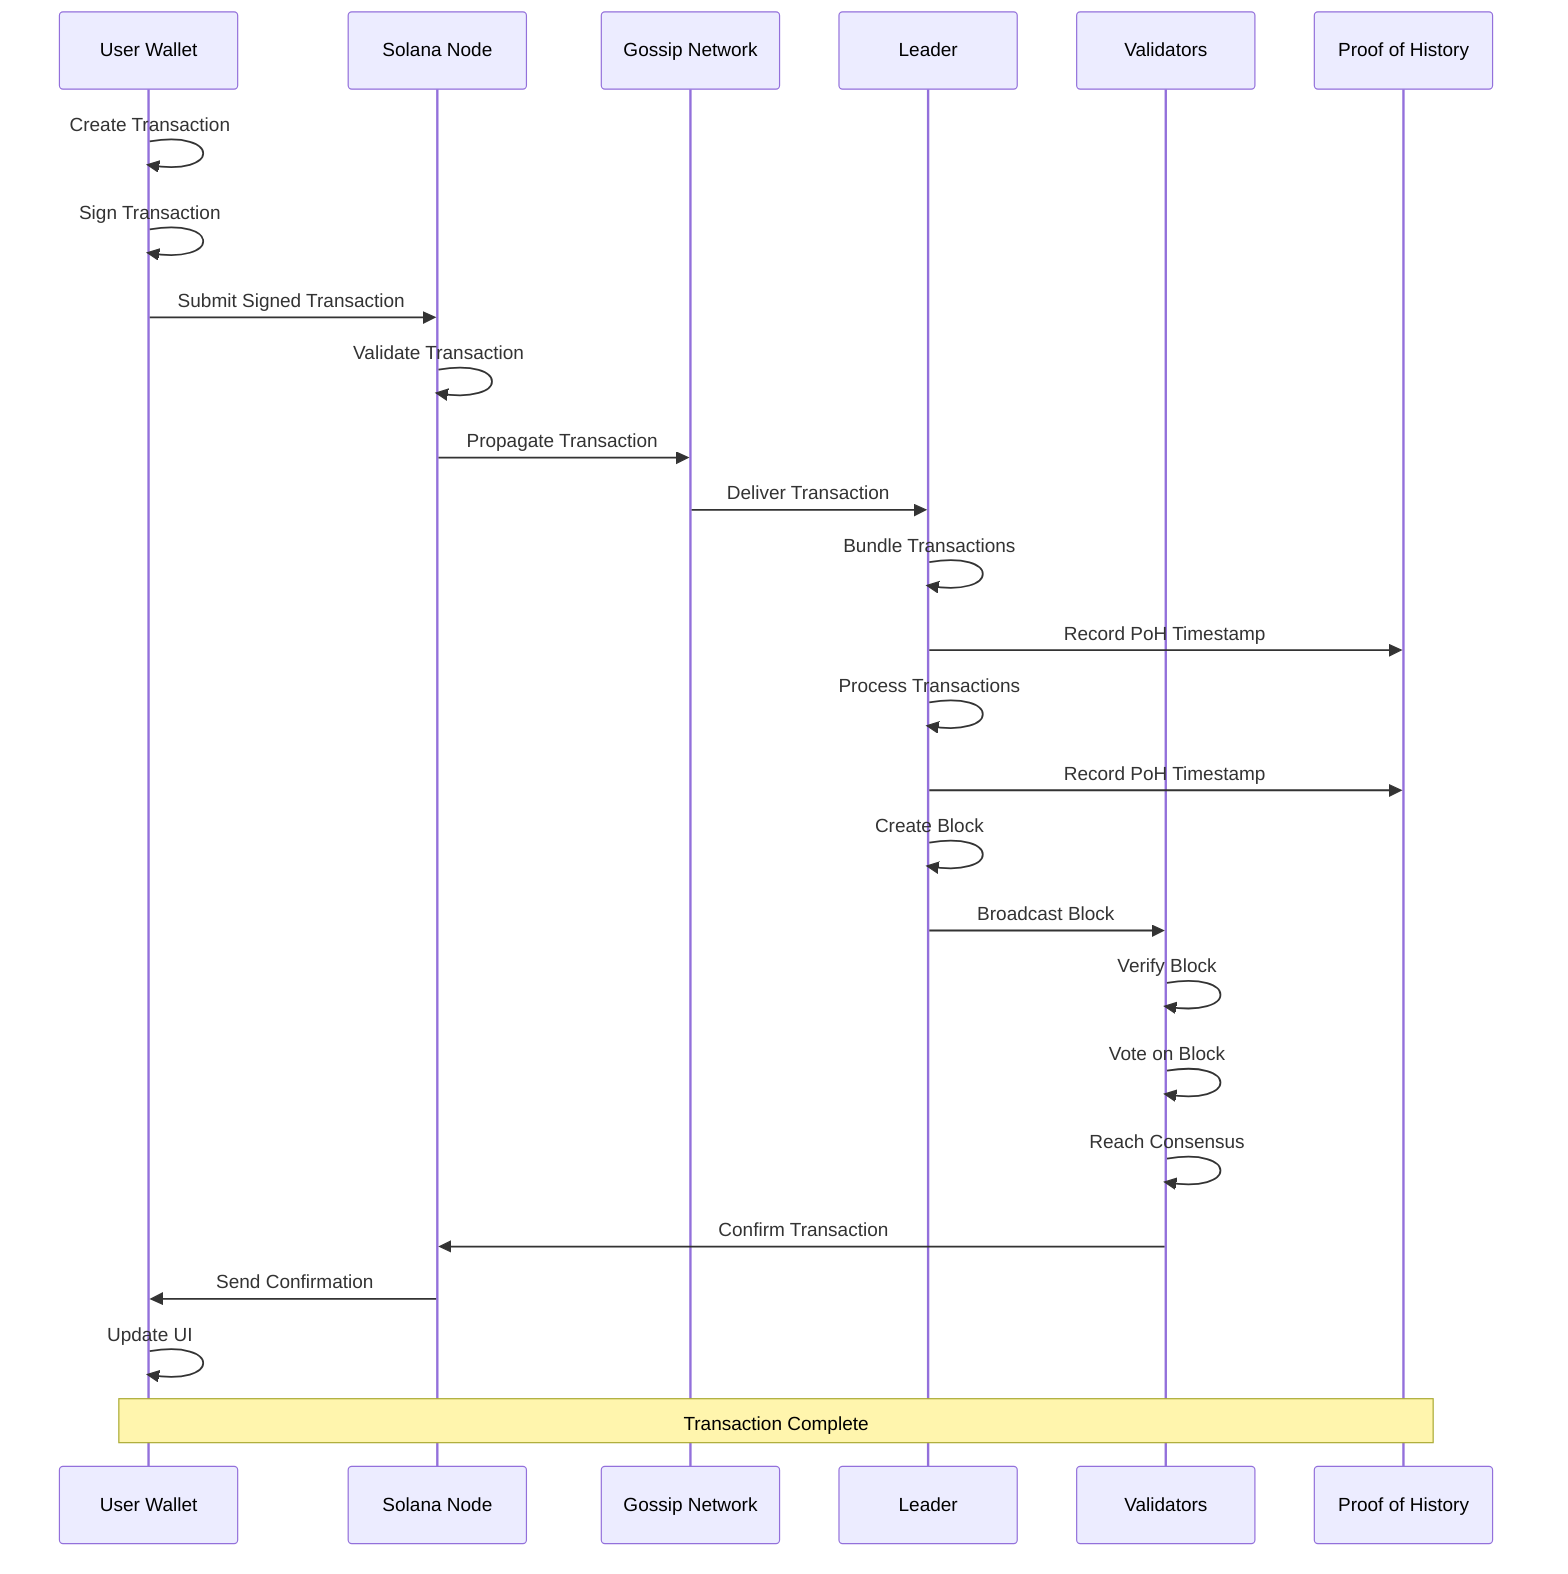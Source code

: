 sequenceDiagram
    participant U as User Wallet
    participant N as Solana Node
    participant G as Gossip Network
    participant L as Leader
    participant V as Validators
    participant P as Proof of History

    U->>U: Create Transaction
    U->>U: Sign Transaction
    U->>N: Submit Signed Transaction
    N->>N: Validate Transaction
    N->>G: Propagate Transaction
    G->>L: Deliver Transaction
    
    L->>L: Bundle Transactions
    L->>P: Record PoH Timestamp
    L->>L: Process Transactions
    L->>P: Record PoH Timestamp
    L->>L: Create Block
    
    L->>V: Broadcast Block
    V->>V: Verify Block
    V->>V: Vote on Block
    V->>V: Reach Consensus
    
    V->>N: Confirm Transaction
    N->>U: Send Confirmation
    U->>U: Update UI

    Note over U,P: Transaction Complete